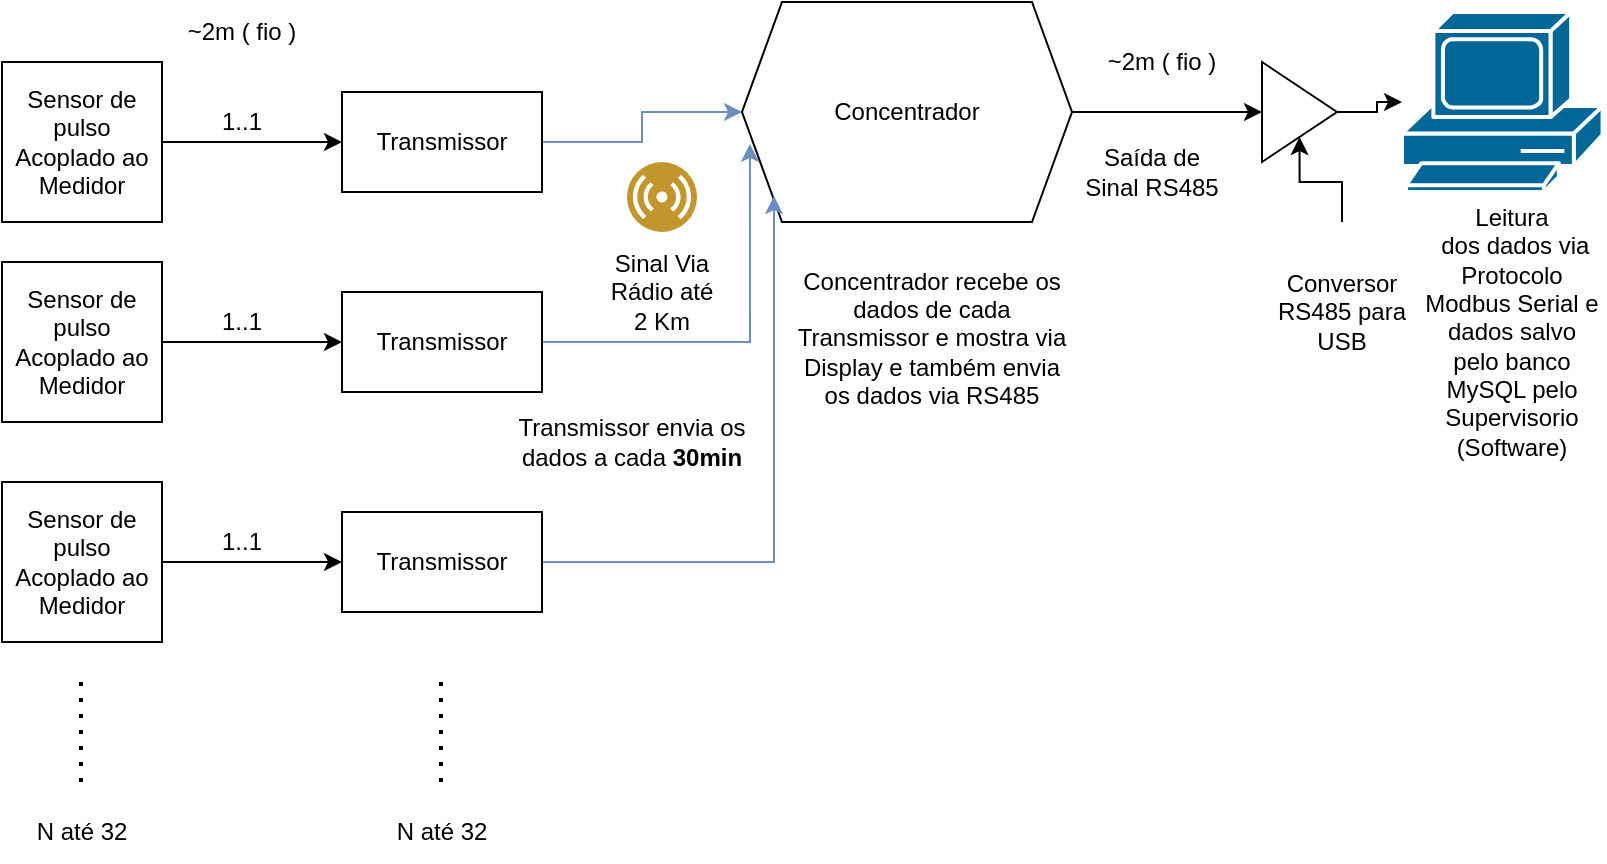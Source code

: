 <mxfile version="15.7.4" type="github">
  <diagram id="IOhgOP0AoQl0OoX_YjUL" name="Page-1">
    <mxGraphModel dx="868" dy="460" grid="1" gridSize="10" guides="1" tooltips="1" connect="1" arrows="1" fold="1" page="1" pageScale="1" pageWidth="850" pageHeight="1100" math="0" shadow="0">
      <root>
        <mxCell id="0" />
        <mxCell id="1" parent="0" />
        <mxCell id="gQCr92PTAHPKesp8NR7a-8" style="edgeStyle=orthogonalEdgeStyle;rounded=0;orthogonalLoop=1;jettySize=auto;html=1;entryX=0;entryY=0.5;entryDx=0;entryDy=0;fillColor=#dae8fc;strokeColor=#6c8ebf;" parent="1" source="gQCr92PTAHPKesp8NR7a-2" target="gQCr92PTAHPKesp8NR7a-7" edge="1">
          <mxGeometry relative="1" as="geometry" />
        </mxCell>
        <mxCell id="gQCr92PTAHPKesp8NR7a-2" value="Transmissor" style="rounded=0;whiteSpace=wrap;html=1;" parent="1" vertex="1">
          <mxGeometry x="210" y="115" width="100" height="50" as="geometry" />
        </mxCell>
        <mxCell id="gQCr92PTAHPKesp8NR7a-4" style="edgeStyle=orthogonalEdgeStyle;rounded=0;orthogonalLoop=1;jettySize=auto;html=1;entryX=0;entryY=0.5;entryDx=0;entryDy=0;" parent="1" source="gQCr92PTAHPKesp8NR7a-3" target="gQCr92PTAHPKesp8NR7a-2" edge="1">
          <mxGeometry relative="1" as="geometry" />
        </mxCell>
        <mxCell id="gQCr92PTAHPKesp8NR7a-3" value="Sensor de pulso Acoplado ao Medidor" style="whiteSpace=wrap;html=1;aspect=fixed;" parent="1" vertex="1">
          <mxGeometry x="40" y="100" width="80" height="80" as="geometry" />
        </mxCell>
        <mxCell id="gQCr92PTAHPKesp8NR7a-40" style="edgeStyle=orthogonalEdgeStyle;rounded=0;orthogonalLoop=1;jettySize=auto;html=1;" parent="1" source="gQCr92PTAHPKesp8NR7a-7" target="gQCr92PTAHPKesp8NR7a-37" edge="1">
          <mxGeometry relative="1" as="geometry" />
        </mxCell>
        <mxCell id="gQCr92PTAHPKesp8NR7a-7" value="Concentrador" style="shape=hexagon;perimeter=hexagonPerimeter2;whiteSpace=wrap;html=1;fixedSize=1;" parent="1" vertex="1">
          <mxGeometry x="410" y="70" width="165" height="110" as="geometry" />
        </mxCell>
        <mxCell id="gQCr92PTAHPKesp8NR7a-24" style="edgeStyle=orthogonalEdgeStyle;rounded=0;orthogonalLoop=1;jettySize=auto;html=1;entryX=0.024;entryY=0.645;entryDx=0;entryDy=0;entryPerimeter=0;fillColor=#dae8fc;strokeColor=#6c8ebf;" parent="1" source="gQCr92PTAHPKesp8NR7a-9" target="gQCr92PTAHPKesp8NR7a-7" edge="1">
          <mxGeometry relative="1" as="geometry" />
        </mxCell>
        <mxCell id="gQCr92PTAHPKesp8NR7a-9" value="Transmissor" style="rounded=0;whiteSpace=wrap;html=1;" parent="1" vertex="1">
          <mxGeometry x="210" y="215" width="100" height="50" as="geometry" />
        </mxCell>
        <mxCell id="gQCr92PTAHPKesp8NR7a-22" style="edgeStyle=orthogonalEdgeStyle;rounded=0;orthogonalLoop=1;jettySize=auto;html=1;entryX=0;entryY=0.5;entryDx=0;entryDy=0;" parent="1" source="gQCr92PTAHPKesp8NR7a-10" target="gQCr92PTAHPKesp8NR7a-9" edge="1">
          <mxGeometry relative="1" as="geometry" />
        </mxCell>
        <mxCell id="gQCr92PTAHPKesp8NR7a-10" value="Sensor de pulso Acoplado ao Medidor" style="whiteSpace=wrap;html=1;aspect=fixed;" parent="1" vertex="1">
          <mxGeometry x="40" y="200" width="80" height="80" as="geometry" />
        </mxCell>
        <mxCell id="gQCr92PTAHPKesp8NR7a-25" style="edgeStyle=orthogonalEdgeStyle;rounded=0;orthogonalLoop=1;jettySize=auto;html=1;entryX=0.097;entryY=0.882;entryDx=0;entryDy=0;entryPerimeter=0;fillColor=#dae8fc;strokeColor=#6c8ebf;" parent="1" source="gQCr92PTAHPKesp8NR7a-11" target="gQCr92PTAHPKesp8NR7a-7" edge="1">
          <mxGeometry relative="1" as="geometry" />
        </mxCell>
        <mxCell id="gQCr92PTAHPKesp8NR7a-11" value="Transmissor" style="rounded=0;whiteSpace=wrap;html=1;" parent="1" vertex="1">
          <mxGeometry x="210" y="325" width="100" height="50" as="geometry" />
        </mxCell>
        <mxCell id="gQCr92PTAHPKesp8NR7a-23" style="edgeStyle=orthogonalEdgeStyle;rounded=0;orthogonalLoop=1;jettySize=auto;html=1;entryX=0;entryY=0.5;entryDx=0;entryDy=0;" parent="1" source="gQCr92PTAHPKesp8NR7a-12" target="gQCr92PTAHPKesp8NR7a-11" edge="1">
          <mxGeometry relative="1" as="geometry" />
        </mxCell>
        <mxCell id="gQCr92PTAHPKesp8NR7a-12" value="Sensor de pulso Acoplado ao Medidor" style="whiteSpace=wrap;html=1;aspect=fixed;" parent="1" vertex="1">
          <mxGeometry x="40" y="310" width="80" height="80" as="geometry" />
        </mxCell>
        <mxCell id="gQCr92PTAHPKesp8NR7a-13" value="" style="endArrow=none;dashed=1;html=1;dashPattern=1 3;strokeWidth=2;rounded=0;" parent="1" edge="1">
          <mxGeometry width="50" height="50" relative="1" as="geometry">
            <mxPoint x="79.5" y="460" as="sourcePoint" />
            <mxPoint x="79.5" y="410" as="targetPoint" />
          </mxGeometry>
        </mxCell>
        <mxCell id="gQCr92PTAHPKesp8NR7a-14" value="" style="endArrow=none;dashed=1;html=1;dashPattern=1 3;strokeWidth=2;rounded=0;" parent="1" edge="1">
          <mxGeometry width="50" height="50" relative="1" as="geometry">
            <mxPoint x="259.5" y="460" as="sourcePoint" />
            <mxPoint x="259.5" y="410" as="targetPoint" />
          </mxGeometry>
        </mxCell>
        <mxCell id="gQCr92PTAHPKesp8NR7a-16" value="1..1" style="text;html=1;strokeColor=none;fillColor=none;align=center;verticalAlign=middle;whiteSpace=wrap;rounded=0;" parent="1" vertex="1">
          <mxGeometry x="130" y="115" width="60" height="30" as="geometry" />
        </mxCell>
        <mxCell id="gQCr92PTAHPKesp8NR7a-17" value="N até 32" style="text;html=1;strokeColor=none;fillColor=none;align=center;verticalAlign=middle;whiteSpace=wrap;rounded=0;" parent="1" vertex="1">
          <mxGeometry x="230" y="470" width="60" height="30" as="geometry" />
        </mxCell>
        <mxCell id="gQCr92PTAHPKesp8NR7a-18" value="N até 32" style="text;html=1;strokeColor=none;fillColor=none;align=center;verticalAlign=middle;whiteSpace=wrap;rounded=0;" parent="1" vertex="1">
          <mxGeometry x="50" y="470" width="60" height="30" as="geometry" />
        </mxCell>
        <mxCell id="gQCr92PTAHPKesp8NR7a-19" value="1..1" style="text;html=1;strokeColor=none;fillColor=none;align=center;verticalAlign=middle;whiteSpace=wrap;rounded=0;" parent="1" vertex="1">
          <mxGeometry x="130" y="215" width="60" height="30" as="geometry" />
        </mxCell>
        <mxCell id="gQCr92PTAHPKesp8NR7a-20" value="1..1" style="text;html=1;strokeColor=none;fillColor=none;align=center;verticalAlign=middle;whiteSpace=wrap;rounded=0;" parent="1" vertex="1">
          <mxGeometry x="130" y="325" width="60" height="30" as="geometry" />
        </mxCell>
        <mxCell id="gQCr92PTAHPKesp8NR7a-26" value="Sinal Via Rádio até 2 Km" style="text;html=1;align=center;verticalAlign=middle;whiteSpace=wrap;rounded=0;" parent="1" vertex="1">
          <mxGeometry x="340" y="200" width="60" height="30" as="geometry" />
        </mxCell>
        <mxCell id="gQCr92PTAHPKesp8NR7a-27" value="" style="aspect=fixed;perimeter=ellipsePerimeter;html=1;align=center;shadow=0;dashed=0;fontColor=#4277BB;labelBackgroundColor=#ffffff;fontSize=12;spacingTop=3;image;image=img/lib/ibm/users/sensor.svg;" parent="1" vertex="1">
          <mxGeometry x="352.5" y="150" width="35" height="35" as="geometry" />
        </mxCell>
        <mxCell id="gQCr92PTAHPKesp8NR7a-30" value="" style="shape=mxgraph.cisco.computers_and_peripherals.pc;sketch=0;html=1;pointerEvents=1;dashed=0;fillColor=#036897;strokeColor=#ffffff;strokeWidth=2;verticalLabelPosition=bottom;verticalAlign=top;align=center;outlineConnect=0;" parent="1" vertex="1">
          <mxGeometry x="740" y="75" width="100.29" height="90" as="geometry" />
        </mxCell>
        <mxCell id="gQCr92PTAHPKesp8NR7a-31" value="~2m ( fio )" style="text;html=1;strokeColor=none;fillColor=none;align=center;verticalAlign=middle;whiteSpace=wrap;rounded=0;" parent="1" vertex="1">
          <mxGeometry x="130" y="70" width="60" height="30" as="geometry" />
        </mxCell>
        <mxCell id="gQCr92PTAHPKesp8NR7a-33" value="~2m ( fio )" style="text;html=1;strokeColor=none;fillColor=none;align=center;verticalAlign=middle;whiteSpace=wrap;rounded=0;" parent="1" vertex="1">
          <mxGeometry x="590" y="85" width="60" height="30" as="geometry" />
        </mxCell>
        <mxCell id="gQCr92PTAHPKesp8NR7a-34" value="Saída de Sinal RS485" style="text;html=1;strokeColor=none;fillColor=none;align=center;verticalAlign=middle;whiteSpace=wrap;rounded=0;" parent="1" vertex="1">
          <mxGeometry x="575" y="130" width="80" height="50" as="geometry" />
        </mxCell>
        <mxCell id="gQCr92PTAHPKesp8NR7a-38" style="edgeStyle=orthogonalEdgeStyle;rounded=0;orthogonalLoop=1;jettySize=auto;html=1;" parent="1" source="gQCr92PTAHPKesp8NR7a-37" target="gQCr92PTAHPKesp8NR7a-30" edge="1">
          <mxGeometry relative="1" as="geometry" />
        </mxCell>
        <mxCell id="gQCr92PTAHPKesp8NR7a-37" value="" style="triangle;whiteSpace=wrap;html=1;" parent="1" vertex="1">
          <mxGeometry x="670" y="100" width="37.5" height="50" as="geometry" />
        </mxCell>
        <mxCell id="gQCr92PTAHPKesp8NR7a-43" style="edgeStyle=orthogonalEdgeStyle;rounded=0;orthogonalLoop=1;jettySize=auto;html=1;entryX=0.5;entryY=1;entryDx=0;entryDy=0;" parent="1" source="gQCr92PTAHPKesp8NR7a-41" target="gQCr92PTAHPKesp8NR7a-37" edge="1">
          <mxGeometry relative="1" as="geometry" />
        </mxCell>
        <mxCell id="gQCr92PTAHPKesp8NR7a-41" value="&lt;div&gt;Conversor RS485 para USB&lt;/div&gt;" style="text;html=1;strokeColor=none;fillColor=none;align=center;verticalAlign=middle;whiteSpace=wrap;rounded=0;" parent="1" vertex="1">
          <mxGeometry x="670" y="180" width="80" height="90" as="geometry" />
        </mxCell>
        <mxCell id="gQCr92PTAHPKesp8NR7a-44" value="&lt;div&gt;Leitura&lt;/div&gt;&amp;nbsp;dos dados via Protocolo Modbus Serial e dados salvo pelo banco MySQL pelo Supervisorio (Software)" style="text;html=1;strokeColor=none;fillColor=none;align=center;verticalAlign=middle;whiteSpace=wrap;rounded=0;labelPosition=center;verticalLabelPosition=middle;spacingTop=-20;" parent="1" vertex="1">
          <mxGeometry x="750" y="170" width="90.29" height="150" as="geometry" />
        </mxCell>
        <mxCell id="Hnlja22mzZZspYBMY8o2-1" value="Transmissor envia os dados a cada &lt;b&gt;30min&lt;br&gt;&lt;/b&gt;" style="text;html=1;strokeColor=none;fillColor=none;align=center;verticalAlign=middle;whiteSpace=wrap;rounded=0;" vertex="1" parent="1">
          <mxGeometry x="285" y="260" width="140" height="60" as="geometry" />
        </mxCell>
        <mxCell id="Hnlja22mzZZspYBMY8o2-2" value="Concentrador recebe os dados de cada Transmissor e mostra via Display e também envia os dados via RS485" style="text;html=1;strokeColor=none;fillColor=none;align=center;verticalAlign=middle;whiteSpace=wrap;rounded=0;" vertex="1" parent="1">
          <mxGeometry x="435" y="195" width="140" height="85" as="geometry" />
        </mxCell>
      </root>
    </mxGraphModel>
  </diagram>
</mxfile>
